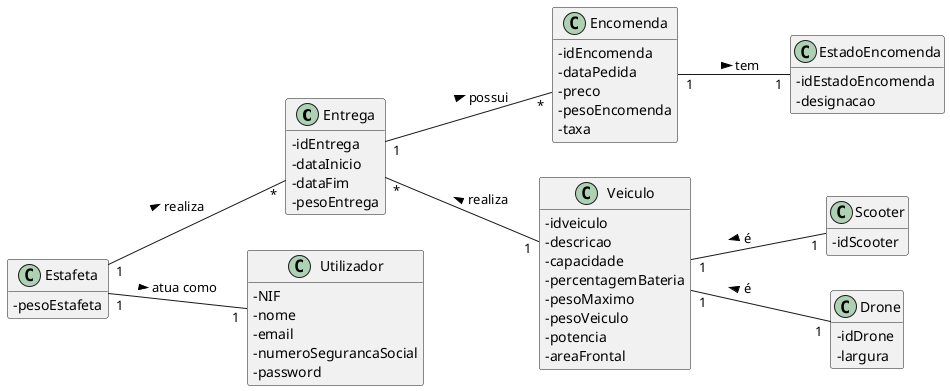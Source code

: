 @startuml
skinparam classAttributeIconSize 0
hide methods
left to right direction

class Entrega {
  -idEntrega
  -dataInicio
  -dataFim
  -pesoEntrega
}

class Encomenda {
  -idEncomenda
  -dataPedida
  -preco
  -pesoEncomenda
  -taxa
}

class Estafeta {
  -pesoEstafeta
}


class Scooter {
  -idScooter
}

class EstadoEncomenda {
  -idEstadoEncomenda
  -designacao
}

class Utilizador {
  -NIF
  -nome
  -email
  -numeroSegurancaSocial
  -password
}

class Veiculo {
  -idveiculo
  -descricao
  -capacidade
  -percentagemBateria
  -pesoMaximo
  -pesoVeiculo
  -potencia
  -areaFrontal
}

class Drone {
  -idDrone
  -largura
}

Encomenda "1" -- "1" EstadoEncomenda : tem >
Entrega "1" -- "*" Encomenda : possui >
Estafeta "1" -- "*" Entrega: realiza >
Entrega "*" -- "1" Veiculo: realiza <
Estafeta "1" -- "1" Utilizador: atua como >
Veiculo "1" -- "1" Drone: é <
Veiculo "1" -- "1" Scooter: é <

@enduml
